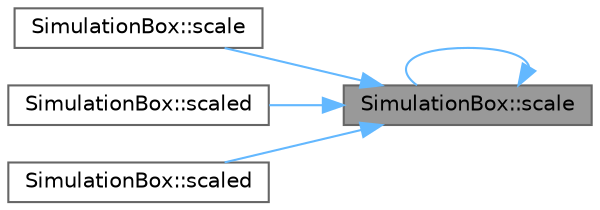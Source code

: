 digraph "SimulationBox::scale"
{
 // LATEX_PDF_SIZE
  bgcolor="transparent";
  edge [fontname=Helvetica,fontsize=10,labelfontname=Helvetica,labelfontsize=10];
  node [fontname=Helvetica,fontsize=10,shape=box,height=0.2,width=0.4];
  rankdir="RL";
  Node1 [id="Node000001",label="SimulationBox::scale",height=0.2,width=0.4,color="gray40", fillcolor="grey60", style="filled", fontcolor="black",tooltip="Scales the simulation box by a scalar factor."];
  Node1 -> Node1 [id="edge1_Node000001_Node000001",dir="back",color="steelblue1",style="solid",tooltip=" "];
  Node1 -> Node2 [id="edge2_Node000001_Node000002",dir="back",color="steelblue1",style="solid",tooltip=" "];
  Node2 [id="Node000002",label="SimulationBox::scale",height=0.2,width=0.4,color="grey40", fillcolor="white", style="filled",URL="$structSimulationBox.html#a3709bea5d05f5c0e42e13be72529451e",tooltip="Scales the simulation box by integer factors along each axis."];
  Node1 -> Node3 [id="edge3_Node000001_Node000003",dir="back",color="steelblue1",style="solid",tooltip=" "];
  Node3 [id="Node000003",label="SimulationBox::scaled",height=0.2,width=0.4,color="grey40", fillcolor="white", style="filled",URL="$structSimulationBox.html#ad0f9c0ec316c0e1a89748d299140d1b2",tooltip="Returns a new SimulationBox scaled by a scalar factor."];
  Node1 -> Node4 [id="edge4_Node000001_Node000004",dir="back",color="steelblue1",style="solid",tooltip=" "];
  Node4 [id="Node000004",label="SimulationBox::scaled",height=0.2,width=0.4,color="grey40", fillcolor="white", style="filled",URL="$structSimulationBox.html#ae0842001f6569cbd621baf666b834ed9",tooltip="Returns a new SimulationBox scaled by integer factors along each axis."];
}
